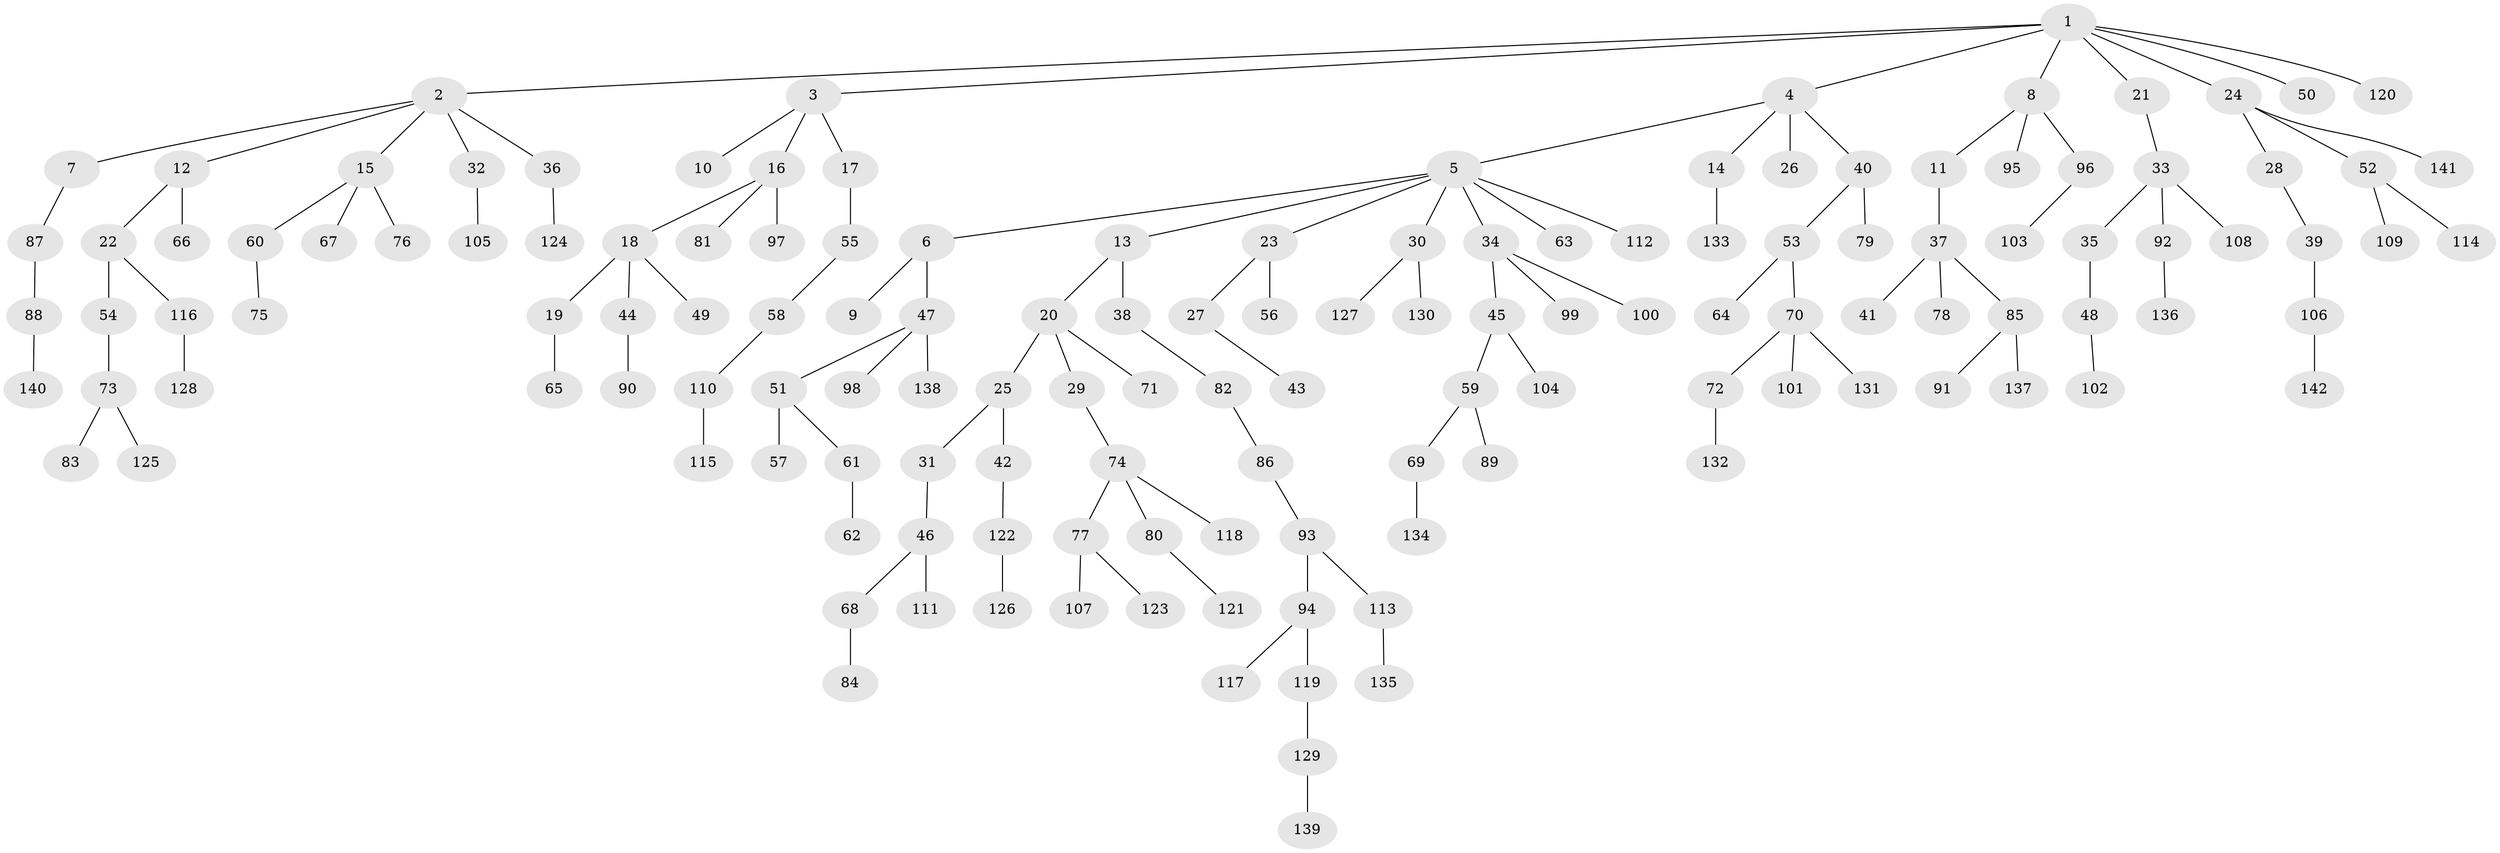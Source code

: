 // Generated by graph-tools (version 1.1) at 2025/50/03/09/25 03:50:25]
// undirected, 142 vertices, 141 edges
graph export_dot {
graph [start="1"]
  node [color=gray90,style=filled];
  1;
  2;
  3;
  4;
  5;
  6;
  7;
  8;
  9;
  10;
  11;
  12;
  13;
  14;
  15;
  16;
  17;
  18;
  19;
  20;
  21;
  22;
  23;
  24;
  25;
  26;
  27;
  28;
  29;
  30;
  31;
  32;
  33;
  34;
  35;
  36;
  37;
  38;
  39;
  40;
  41;
  42;
  43;
  44;
  45;
  46;
  47;
  48;
  49;
  50;
  51;
  52;
  53;
  54;
  55;
  56;
  57;
  58;
  59;
  60;
  61;
  62;
  63;
  64;
  65;
  66;
  67;
  68;
  69;
  70;
  71;
  72;
  73;
  74;
  75;
  76;
  77;
  78;
  79;
  80;
  81;
  82;
  83;
  84;
  85;
  86;
  87;
  88;
  89;
  90;
  91;
  92;
  93;
  94;
  95;
  96;
  97;
  98;
  99;
  100;
  101;
  102;
  103;
  104;
  105;
  106;
  107;
  108;
  109;
  110;
  111;
  112;
  113;
  114;
  115;
  116;
  117;
  118;
  119;
  120;
  121;
  122;
  123;
  124;
  125;
  126;
  127;
  128;
  129;
  130;
  131;
  132;
  133;
  134;
  135;
  136;
  137;
  138;
  139;
  140;
  141;
  142;
  1 -- 2;
  1 -- 3;
  1 -- 4;
  1 -- 8;
  1 -- 21;
  1 -- 24;
  1 -- 50;
  1 -- 120;
  2 -- 7;
  2 -- 12;
  2 -- 15;
  2 -- 32;
  2 -- 36;
  3 -- 10;
  3 -- 16;
  3 -- 17;
  4 -- 5;
  4 -- 14;
  4 -- 26;
  4 -- 40;
  5 -- 6;
  5 -- 13;
  5 -- 23;
  5 -- 30;
  5 -- 34;
  5 -- 63;
  5 -- 112;
  6 -- 9;
  6 -- 47;
  7 -- 87;
  8 -- 11;
  8 -- 95;
  8 -- 96;
  11 -- 37;
  12 -- 22;
  12 -- 66;
  13 -- 20;
  13 -- 38;
  14 -- 133;
  15 -- 60;
  15 -- 67;
  15 -- 76;
  16 -- 18;
  16 -- 81;
  16 -- 97;
  17 -- 55;
  18 -- 19;
  18 -- 44;
  18 -- 49;
  19 -- 65;
  20 -- 25;
  20 -- 29;
  20 -- 71;
  21 -- 33;
  22 -- 54;
  22 -- 116;
  23 -- 27;
  23 -- 56;
  24 -- 28;
  24 -- 52;
  24 -- 141;
  25 -- 31;
  25 -- 42;
  27 -- 43;
  28 -- 39;
  29 -- 74;
  30 -- 127;
  30 -- 130;
  31 -- 46;
  32 -- 105;
  33 -- 35;
  33 -- 92;
  33 -- 108;
  34 -- 45;
  34 -- 99;
  34 -- 100;
  35 -- 48;
  36 -- 124;
  37 -- 41;
  37 -- 78;
  37 -- 85;
  38 -- 82;
  39 -- 106;
  40 -- 53;
  40 -- 79;
  42 -- 122;
  44 -- 90;
  45 -- 59;
  45 -- 104;
  46 -- 68;
  46 -- 111;
  47 -- 51;
  47 -- 98;
  47 -- 138;
  48 -- 102;
  51 -- 57;
  51 -- 61;
  52 -- 109;
  52 -- 114;
  53 -- 64;
  53 -- 70;
  54 -- 73;
  55 -- 58;
  58 -- 110;
  59 -- 69;
  59 -- 89;
  60 -- 75;
  61 -- 62;
  68 -- 84;
  69 -- 134;
  70 -- 72;
  70 -- 101;
  70 -- 131;
  72 -- 132;
  73 -- 83;
  73 -- 125;
  74 -- 77;
  74 -- 80;
  74 -- 118;
  77 -- 107;
  77 -- 123;
  80 -- 121;
  82 -- 86;
  85 -- 91;
  85 -- 137;
  86 -- 93;
  87 -- 88;
  88 -- 140;
  92 -- 136;
  93 -- 94;
  93 -- 113;
  94 -- 117;
  94 -- 119;
  96 -- 103;
  106 -- 142;
  110 -- 115;
  113 -- 135;
  116 -- 128;
  119 -- 129;
  122 -- 126;
  129 -- 139;
}
